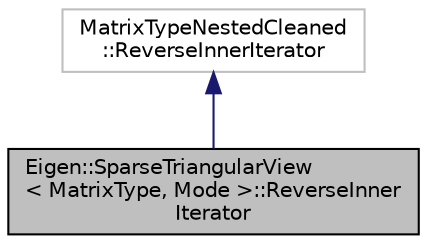 digraph "Eigen::SparseTriangularView&lt; MatrixType, Mode &gt;::ReverseInnerIterator"
{
  edge [fontname="Helvetica",fontsize="10",labelfontname="Helvetica",labelfontsize="10"];
  node [fontname="Helvetica",fontsize="10",shape=record];
  Node1 [label="Eigen::SparseTriangularView\l\< MatrixType, Mode \>::ReverseInner\lIterator",height=0.2,width=0.4,color="black", fillcolor="grey75", style="filled" fontcolor="black"];
  Node2 -> Node1 [dir="back",color="midnightblue",fontsize="10",style="solid",fontname="Helvetica"];
  Node2 [label="MatrixTypeNestedCleaned\l::ReverseInnerIterator",height=0.2,width=0.4,color="grey75", fillcolor="white", style="filled"];
}
